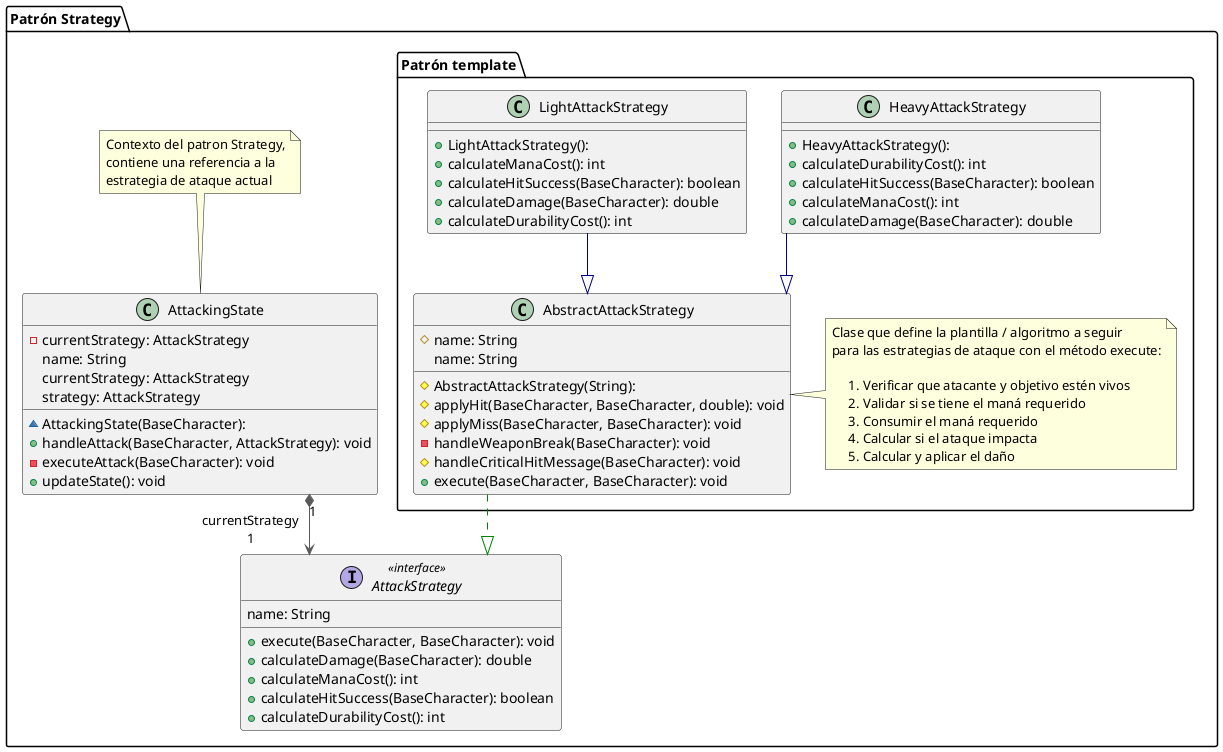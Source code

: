 @startuml AttackingStrategiesPattern

top to bottom direction
skinparam linetype ortho


package "Patrón Strategy" {
    package "Patrón template" {
        class AbstractAttackStrategy {
          # AbstractAttackStrategy(String):
          # name: String
          # applyHit(BaseCharacter, BaseCharacter, double): void
          # applyMiss(BaseCharacter, BaseCharacter): void
          - handleWeaponBreak(BaseCharacter): void
          # handleCriticalHitMessage(BaseCharacter): void
          + execute(BaseCharacter, BaseCharacter): void
           name: String
        }

        note right of AbstractAttackStrategy
              Clase que define la plantilla / algoritmo a seguir
              para las estrategias de ataque con el método execute:

                   1. Verificar que atacante y objetivo estén vivos
                   2. Validar si se tiene el maná requerido
                   3. Consumir el maná requerido
                   4. Calcular si el ataque impacta
                   5. Calcular y aplicar el daño
        end note

        class HeavyAttackStrategy {
          + HeavyAttackStrategy():
          + calculateDurabilityCost(): int
          + calculateHitSuccess(BaseCharacter): boolean
          + calculateManaCost(): int
          + calculateDamage(BaseCharacter): double
        }
        class LightAttackStrategy {
          + LightAttackStrategy():
          + calculateManaCost(): int
          + calculateHitSuccess(BaseCharacter): boolean
          + calculateDamage(BaseCharacter): double
          + calculateDurabilityCost(): int
        }
    }


    interface AttackStrategy << interface >> {
      + execute(BaseCharacter, BaseCharacter): void
      + calculateDamage(BaseCharacter): double
      + calculateManaCost(): int
      + calculateHitSuccess(BaseCharacter): boolean
      + calculateDurabilityCost(): int
       name: String
    }

    class AttackingState {
      ~ AttackingState(BaseCharacter):
      - currentStrategy: AttackStrategy
      + handleAttack(BaseCharacter, AttackStrategy): void
      - executeAttack(BaseCharacter): void
      + updateState(): void
       name: String
       currentStrategy: AttackStrategy
       strategy: AttackStrategy
    }
    note top of AttackingState
      Contexto del patron Strategy,
      contiene una referencia a la
      estrategia de ataque actual
    end note

}


AbstractAttackStrategy  -[#008200,dashed]-^  AttackStrategy         
AttackingState         "1" *-[#595959,plain]-> "currentStrategy\n1" AttackStrategy         
HeavyAttackStrategy     -[#000082,plain]-^  AbstractAttackStrategy
LightAttackStrategy     -[#000082,plain]-^  AbstractAttackStrategy 
@enduml
